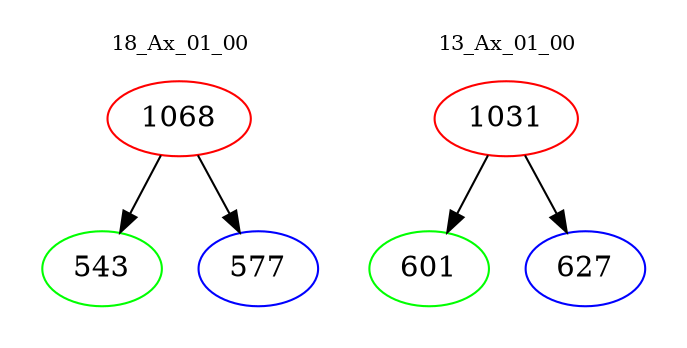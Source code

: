 digraph{
subgraph cluster_0 {
color = white
label = "18_Ax_01_00";
fontsize=10;
T0_1068 [label="1068", color="red"]
T0_1068 -> T0_543 [color="black"]
T0_543 [label="543", color="green"]
T0_1068 -> T0_577 [color="black"]
T0_577 [label="577", color="blue"]
}
subgraph cluster_1 {
color = white
label = "13_Ax_01_00";
fontsize=10;
T1_1031 [label="1031", color="red"]
T1_1031 -> T1_601 [color="black"]
T1_601 [label="601", color="green"]
T1_1031 -> T1_627 [color="black"]
T1_627 [label="627", color="blue"]
}
}
